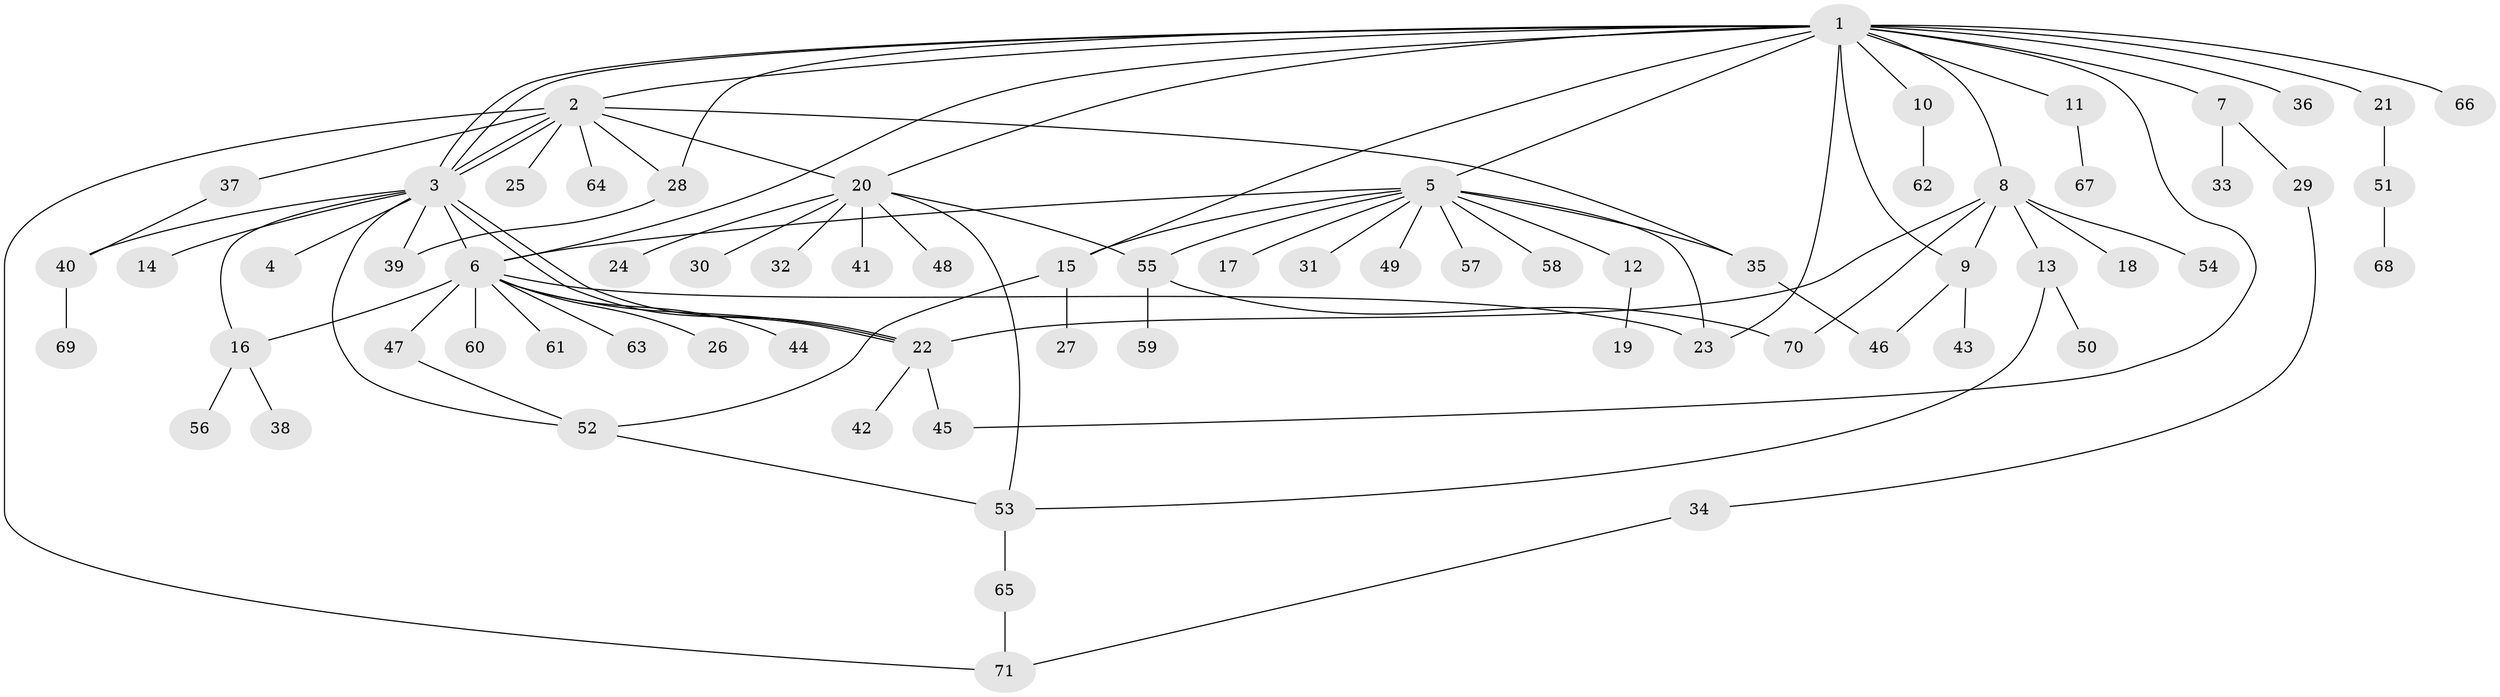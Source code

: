 // Generated by graph-tools (version 1.1) at 2025/26/03/09/25 03:26:01]
// undirected, 71 vertices, 98 edges
graph export_dot {
graph [start="1"]
  node [color=gray90,style=filled];
  1;
  2;
  3;
  4;
  5;
  6;
  7;
  8;
  9;
  10;
  11;
  12;
  13;
  14;
  15;
  16;
  17;
  18;
  19;
  20;
  21;
  22;
  23;
  24;
  25;
  26;
  27;
  28;
  29;
  30;
  31;
  32;
  33;
  34;
  35;
  36;
  37;
  38;
  39;
  40;
  41;
  42;
  43;
  44;
  45;
  46;
  47;
  48;
  49;
  50;
  51;
  52;
  53;
  54;
  55;
  56;
  57;
  58;
  59;
  60;
  61;
  62;
  63;
  64;
  65;
  66;
  67;
  68;
  69;
  70;
  71;
  1 -- 2;
  1 -- 3;
  1 -- 3;
  1 -- 5;
  1 -- 6;
  1 -- 7;
  1 -- 8;
  1 -- 9;
  1 -- 10;
  1 -- 11;
  1 -- 15;
  1 -- 20;
  1 -- 21;
  1 -- 23;
  1 -- 28;
  1 -- 36;
  1 -- 45;
  1 -- 66;
  2 -- 3;
  2 -- 3;
  2 -- 20;
  2 -- 25;
  2 -- 28;
  2 -- 35;
  2 -- 37;
  2 -- 64;
  2 -- 71;
  3 -- 4;
  3 -- 6;
  3 -- 14;
  3 -- 16;
  3 -- 22;
  3 -- 22;
  3 -- 39;
  3 -- 40;
  3 -- 52;
  5 -- 6;
  5 -- 12;
  5 -- 15;
  5 -- 17;
  5 -- 23;
  5 -- 31;
  5 -- 35;
  5 -- 49;
  5 -- 55;
  5 -- 57;
  5 -- 58;
  6 -- 16;
  6 -- 22;
  6 -- 23;
  6 -- 26;
  6 -- 44;
  6 -- 47;
  6 -- 60;
  6 -- 61;
  6 -- 63;
  7 -- 29;
  7 -- 33;
  8 -- 9;
  8 -- 13;
  8 -- 18;
  8 -- 22;
  8 -- 54;
  8 -- 70;
  9 -- 43;
  9 -- 46;
  10 -- 62;
  11 -- 67;
  12 -- 19;
  13 -- 50;
  13 -- 53;
  15 -- 27;
  15 -- 52;
  16 -- 38;
  16 -- 56;
  20 -- 24;
  20 -- 30;
  20 -- 32;
  20 -- 41;
  20 -- 48;
  20 -- 53;
  20 -- 55;
  21 -- 51;
  22 -- 42;
  22 -- 45;
  28 -- 39;
  29 -- 34;
  34 -- 71;
  35 -- 46;
  37 -- 40;
  40 -- 69;
  47 -- 52;
  51 -- 68;
  52 -- 53;
  53 -- 65;
  55 -- 59;
  55 -- 70;
  65 -- 71;
}
